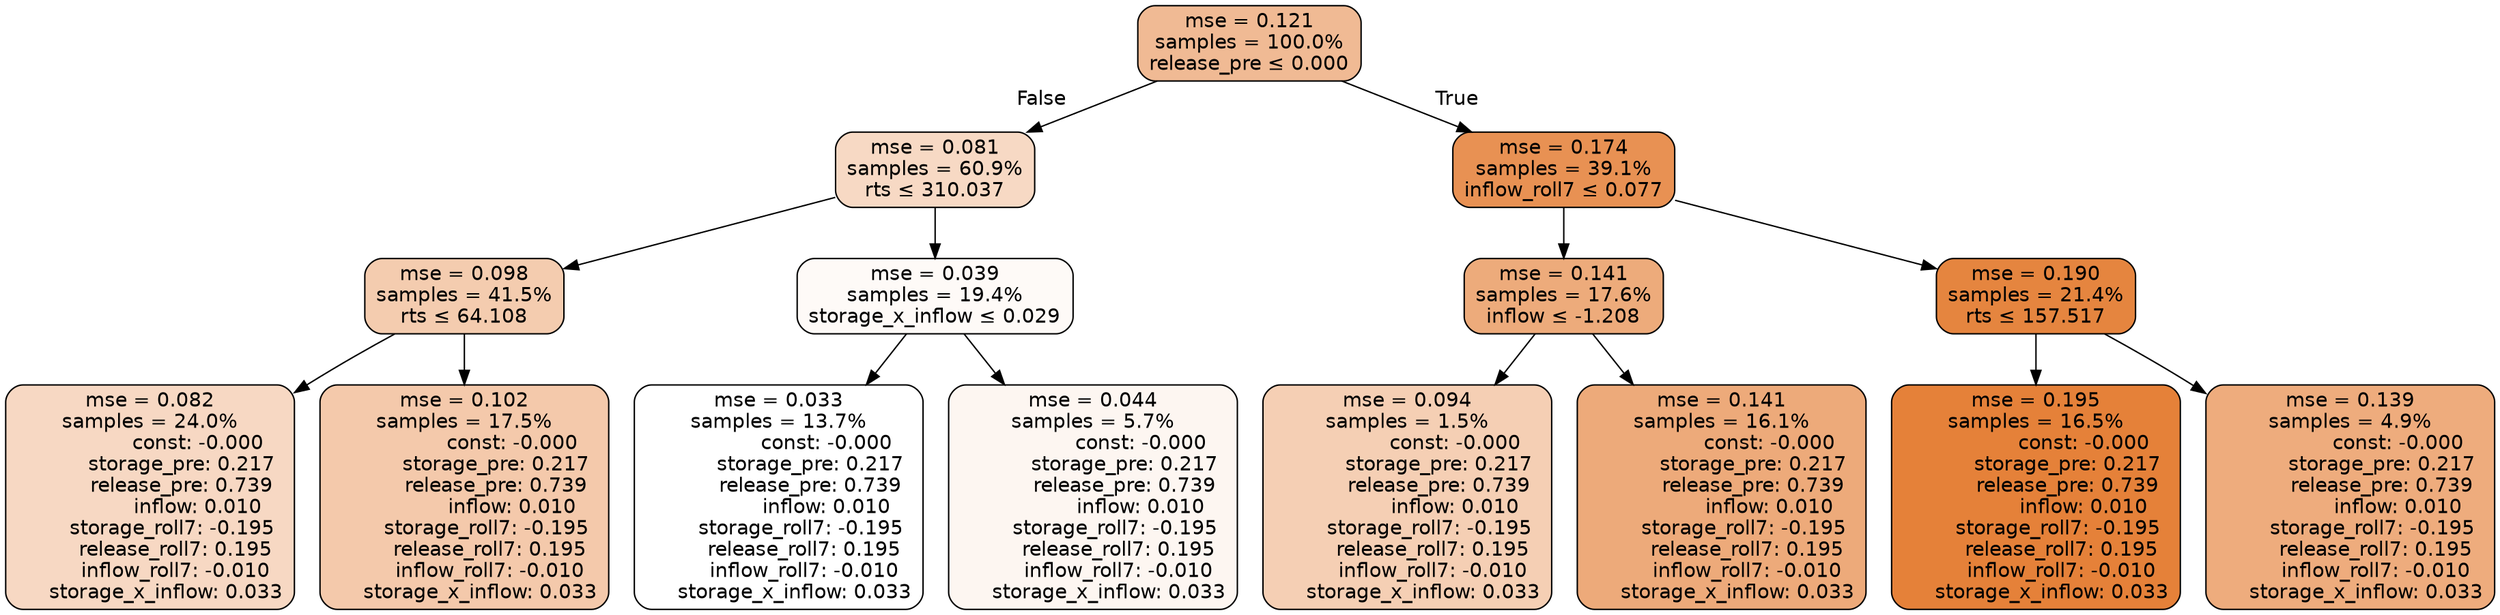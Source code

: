 digraph tree {
node [shape=rectangle, style="filled, rounded", color="black", fontname=helvetica] ;
edge [fontname=helvetica] ;
	"0" [label="mse = 0.121
samples = 100.0%
release_pre &le; 0.000", fillcolor="#f0ba94"]
	"1" [label="mse = 0.081
samples = 60.9%
rts &le; 310.037", fillcolor="#f7d9c4"]
	"2" [label="mse = 0.098
samples = 41.5%
rts &le; 64.108", fillcolor="#f4ccaf"]
	"3" [label="mse = 0.082
samples = 24.0%
               const: -0.000
          storage_pre: 0.217
          release_pre: 0.739
               inflow: 0.010
       storage_roll7: -0.195
        release_roll7: 0.195
        inflow_roll7: -0.010
     storage_x_inflow: 0.033", fillcolor="#f7d8c3"]
	"4" [label="mse = 0.102
samples = 17.5%
               const: -0.000
          storage_pre: 0.217
          release_pre: 0.739
               inflow: 0.010
       storage_roll7: -0.195
        release_roll7: 0.195
        inflow_roll7: -0.010
     storage_x_inflow: 0.033", fillcolor="#f4c9ab"]
	"5" [label="mse = 0.039
samples = 19.4%
storage_x_inflow &le; 0.029", fillcolor="#fefaf7"]
	"6" [label="mse = 0.033
samples = 13.7%
               const: -0.000
          storage_pre: 0.217
          release_pre: 0.739
               inflow: 0.010
       storage_roll7: -0.195
        release_roll7: 0.195
        inflow_roll7: -0.010
     storage_x_inflow: 0.033", fillcolor="#ffffff"]
	"7" [label="mse = 0.044
samples = 5.7%
               const: -0.000
          storage_pre: 0.217
          release_pre: 0.739
               inflow: 0.010
       storage_roll7: -0.195
        release_roll7: 0.195
        inflow_roll7: -0.010
     storage_x_inflow: 0.033", fillcolor="#fdf6f1"]
	"8" [label="mse = 0.174
samples = 39.1%
inflow_roll7 &le; 0.077", fillcolor="#e89153"]
	"9" [label="mse = 0.141
samples = 17.6%
inflow &le; -1.208", fillcolor="#edab7b"]
	"10" [label="mse = 0.094
samples = 1.5%
               const: -0.000
          storage_pre: 0.217
          release_pre: 0.739
               inflow: 0.010
       storage_roll7: -0.195
        release_roll7: 0.195
        inflow_roll7: -0.010
     storage_x_inflow: 0.033", fillcolor="#f5cfb4"]
	"11" [label="mse = 0.141
samples = 16.1%
               const: -0.000
          storage_pre: 0.217
          release_pre: 0.739
               inflow: 0.010
       storage_roll7: -0.195
        release_roll7: 0.195
        inflow_roll7: -0.010
     storage_x_inflow: 0.033", fillcolor="#edaa7a"]
	"12" [label="mse = 0.190
samples = 21.4%
rts &le; 157.517", fillcolor="#e5853f"]
	"13" [label="mse = 0.195
samples = 16.5%
               const: -0.000
          storage_pre: 0.217
          release_pre: 0.739
               inflow: 0.010
       storage_roll7: -0.195
        release_roll7: 0.195
        inflow_roll7: -0.010
     storage_x_inflow: 0.033", fillcolor="#e58139"]
	"14" [label="mse = 0.139
samples = 4.9%
               const: -0.000
          storage_pre: 0.217
          release_pre: 0.739
               inflow: 0.010
       storage_roll7: -0.195
        release_roll7: 0.195
        inflow_roll7: -0.010
     storage_x_inflow: 0.033", fillcolor="#eeac7d"]

	"0" -> "1" [labeldistance=2.5, labelangle=45, headlabel="False"]
	"1" -> "2"
	"2" -> "3"
	"2" -> "4"
	"1" -> "5"
	"5" -> "6"
	"5" -> "7"
	"0" -> "8" [labeldistance=2.5, labelangle=-45, headlabel="True"]
	"8" -> "9"
	"9" -> "10"
	"9" -> "11"
	"8" -> "12"
	"12" -> "13"
	"12" -> "14"
}